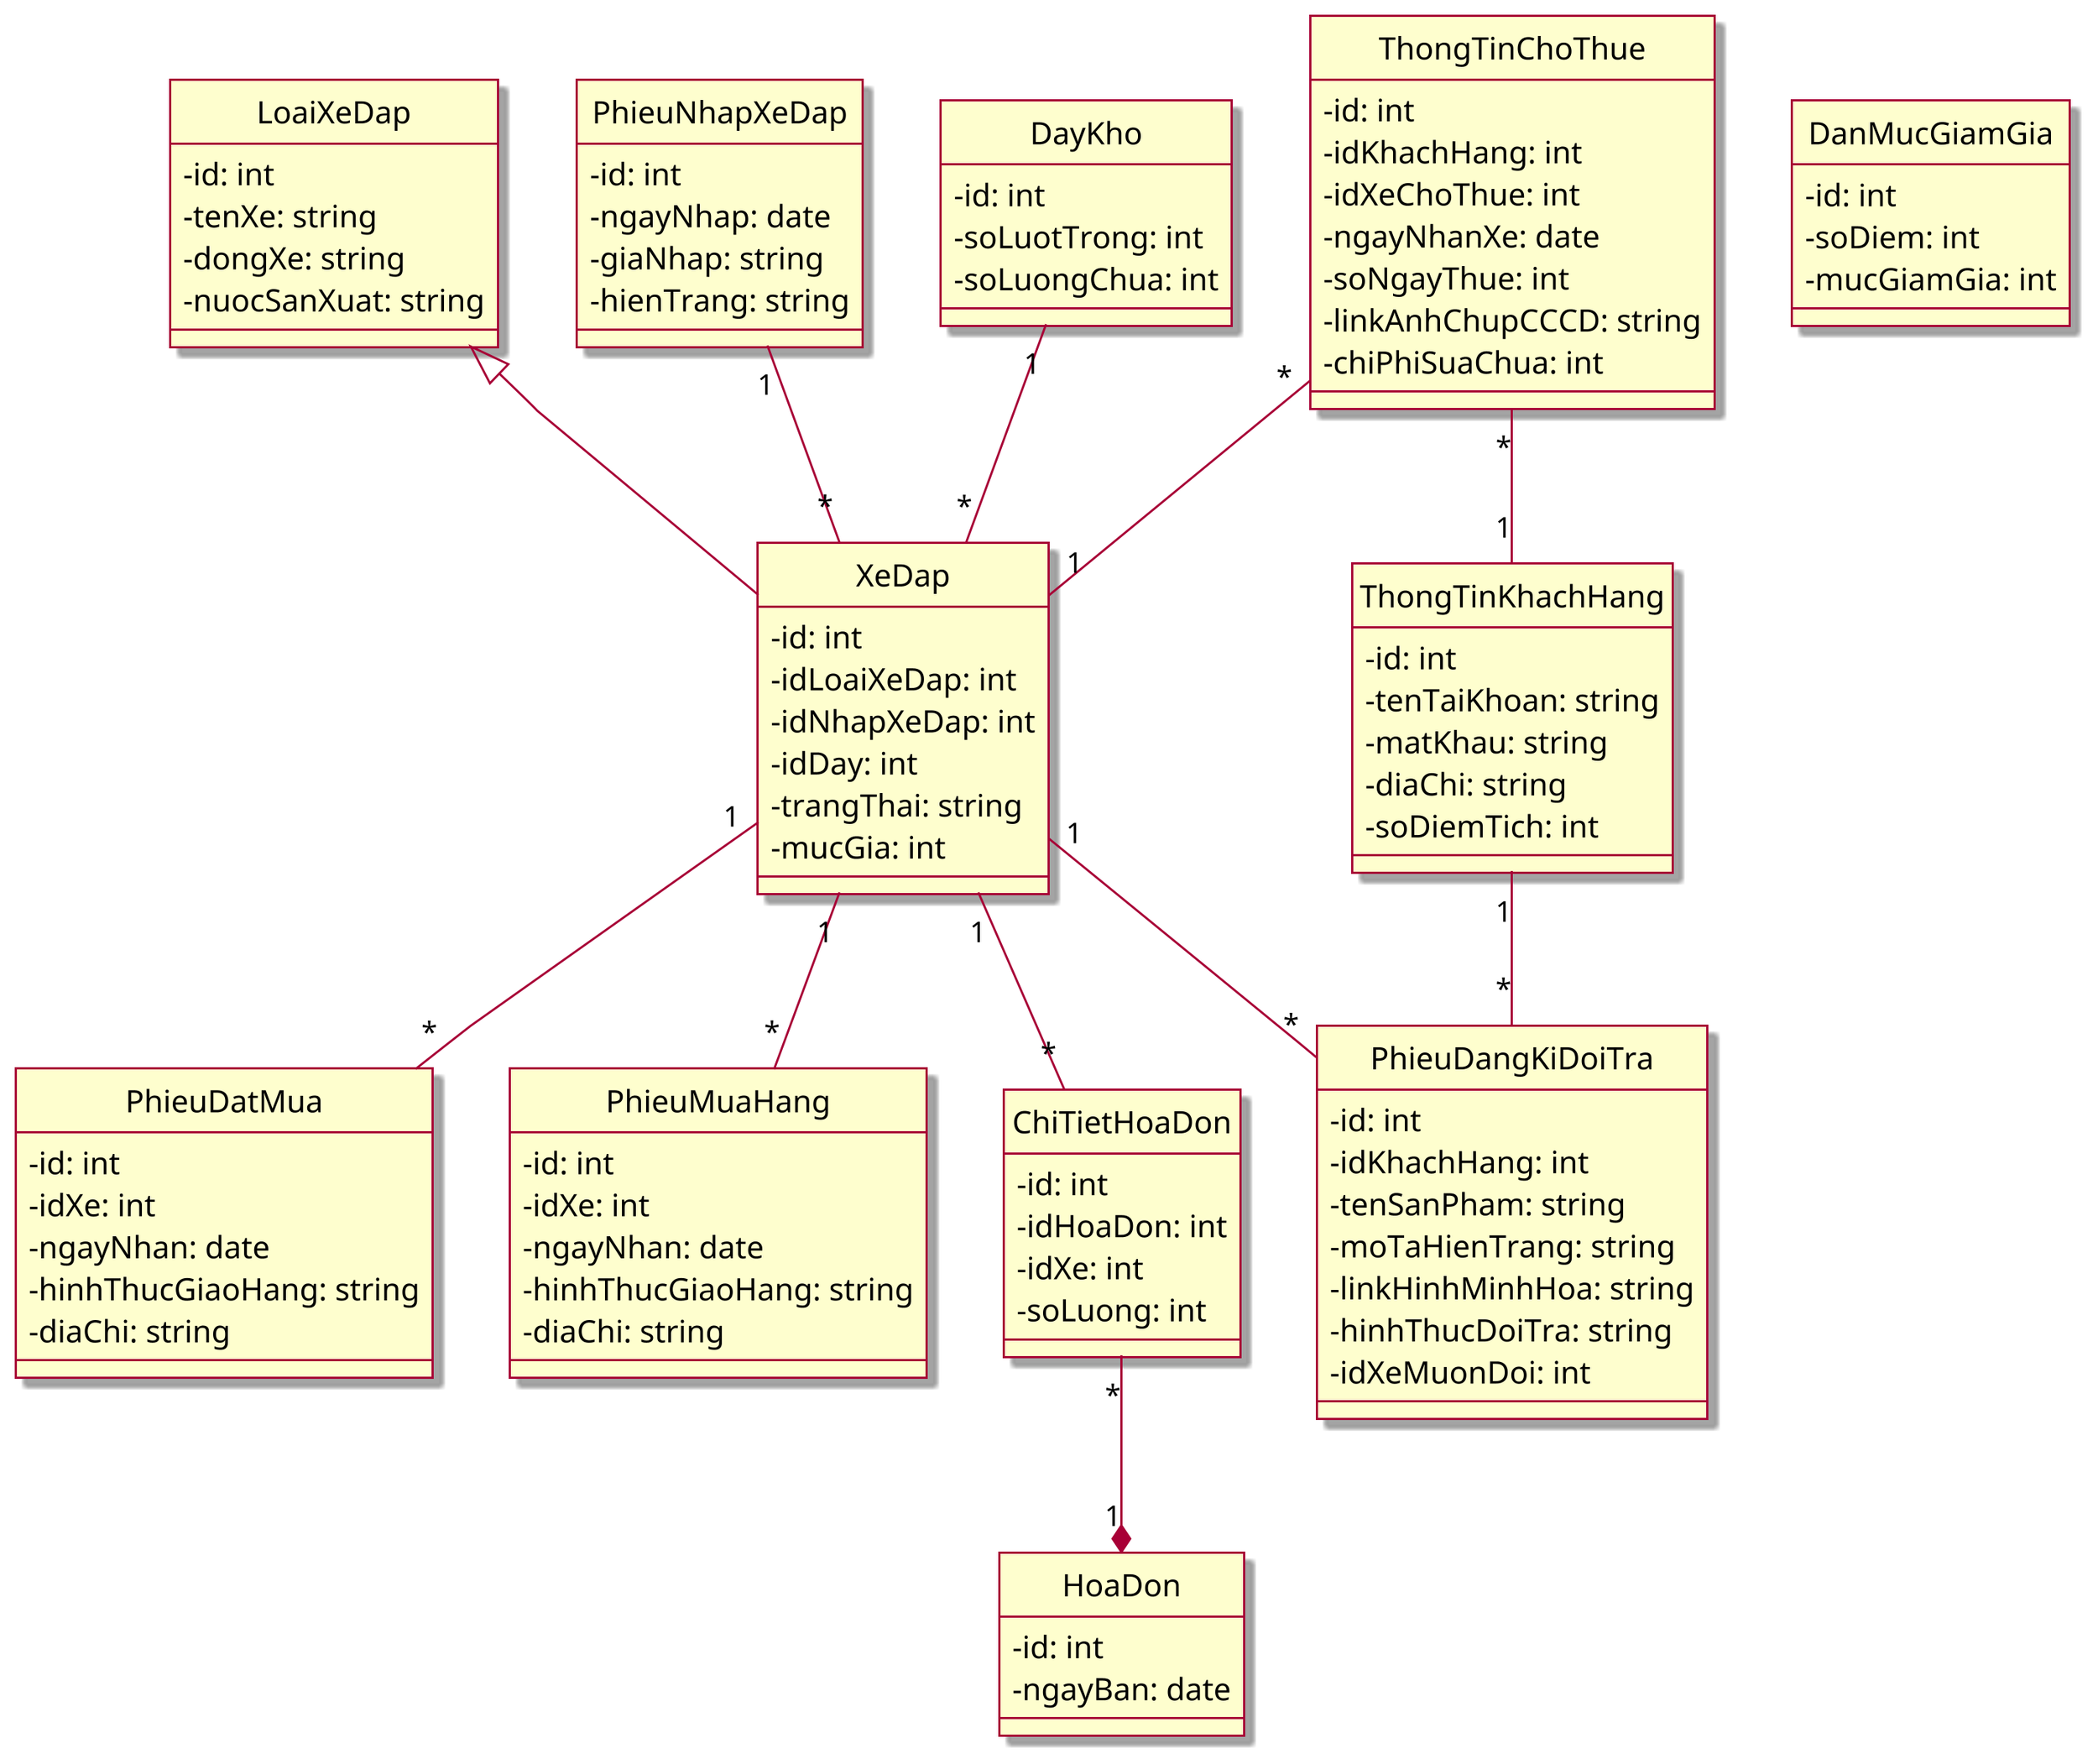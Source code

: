 @startuml Class Diagram

skin rose
skinparam classAttributeIconSize 0
' skinparam linetype ortho
skinparam linetype polyline
hide circle
scale 3

class LoaiXeDap {
    - id: int
    - tenXe: string
    - dongXe: string
    - nuocSanXuat: string
}

class PhieuNhapXeDap{
    - id: int
    - ngayNhap: date
    - giaNhap: string
    - hienTrang: string 
}


class DayKho {
    - id: int
    - soLuotTrong: int
    - soLuongChua: int
}

class XeDap {
    - id: int
    - idLoaiXeDap: int
    - idNhapXeDap: int
    - idDay: int
    - trangThai: string
    - mucGia: int
}

class PhieuDatMua {
    - id: int
    - idXe: int
    - ngayNhan: date
    - hinhThucGiaoHang: string
    - diaChi: string
}

class PhieuMuaHang {
    - id: int
    - idXe: int
    - ngayNhan: date
    - hinhThucGiaoHang: string
    - diaChi: string
}

class HoaDon {
    - id: int
    - ngayBan: date
}

class ChiTietHoaDon {
    - id: int
    - idHoaDon: int
    - idXe: int
    - soLuong: int
}

class PhieuDangKiDoiTra {
    - id: int
    - idKhachHang: int
    - tenSanPham: string
    - moTaHienTrang: string
    - linkHinhMinhHoa: string
    - hinhThucDoiTra: string
    - idXeMuonDoi: int
}

class ThongTinChoThue {
    - id: int
    - idKhachHang: int
    - idXeChoThue: int
    - ngayNhanXe: date
    - soNgayThue: int
    - linkAnhChupCCCD: string
    - chiPhiSuaChua: int
}

class ThongTinKhachHang{
    - id: int
    - tenTaiKhoan: string
    - matKhau: string
    - diaChi: string
    - soDiemTich: int
}

class DanMucGiamGia {
    - id: int
    - soDiem: int
    - mucGiamGia: int
}

LoaiXeDap <|-- XeDap
ChiTietHoaDon "*"--*"1" HoaDon
PhieuNhapXeDap "1"--"*" XeDap
DayKho "1"--"*" XeDap
XeDap "1"--"*" ChiTietHoaDon
XeDap "1"--"*" PhieuDangKiDoiTra
ThongTinKhachHang "1"--"*" PhieuDangKiDoiTra
XeDap "1"--"*" PhieuMuaHang
XeDap "1"--"*" PhieuDatMua
ThongTinChoThue "*"--"1" ThongTinKhachHang
ThongTinChoThue "*"--"1" XeDap









@enduml